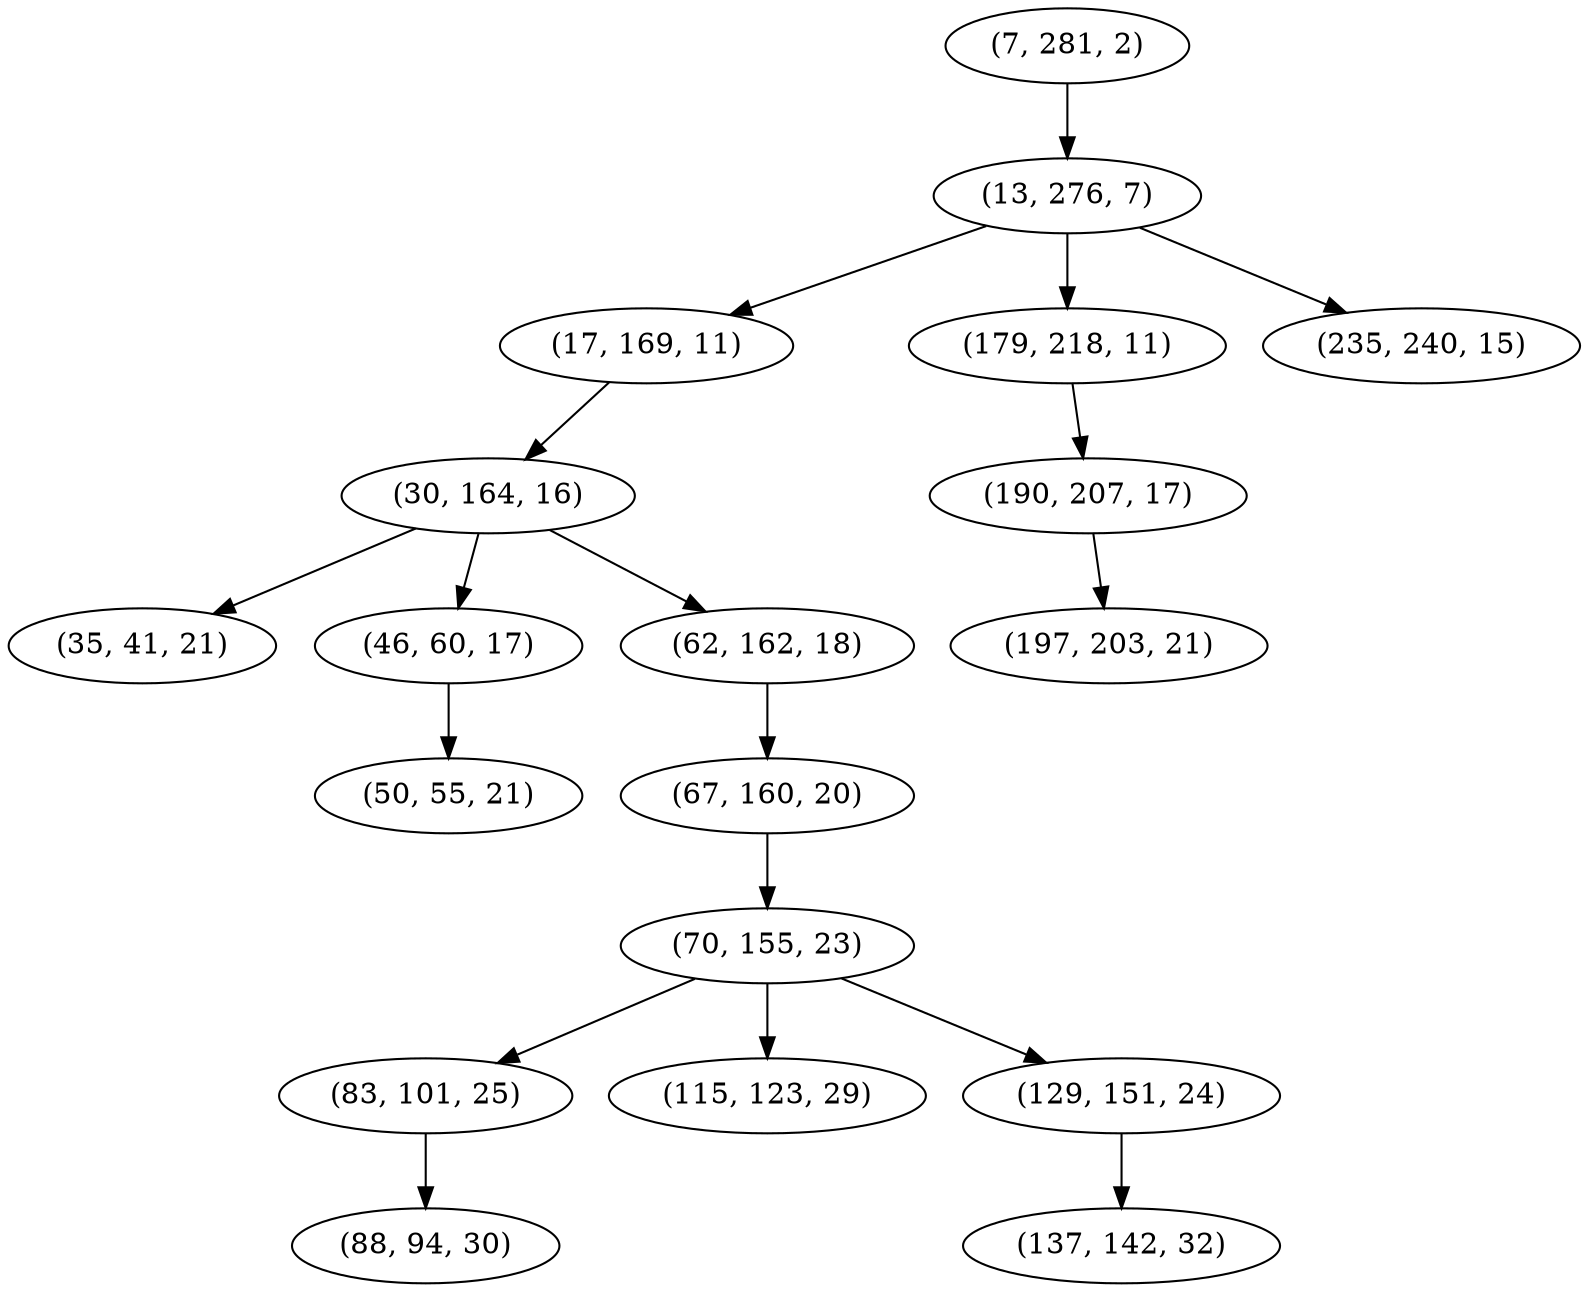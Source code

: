 digraph tree {
    "(7, 281, 2)";
    "(13, 276, 7)";
    "(17, 169, 11)";
    "(30, 164, 16)";
    "(35, 41, 21)";
    "(46, 60, 17)";
    "(50, 55, 21)";
    "(62, 162, 18)";
    "(67, 160, 20)";
    "(70, 155, 23)";
    "(83, 101, 25)";
    "(88, 94, 30)";
    "(115, 123, 29)";
    "(129, 151, 24)";
    "(137, 142, 32)";
    "(179, 218, 11)";
    "(190, 207, 17)";
    "(197, 203, 21)";
    "(235, 240, 15)";
    "(7, 281, 2)" -> "(13, 276, 7)";
    "(13, 276, 7)" -> "(17, 169, 11)";
    "(13, 276, 7)" -> "(179, 218, 11)";
    "(13, 276, 7)" -> "(235, 240, 15)";
    "(17, 169, 11)" -> "(30, 164, 16)";
    "(30, 164, 16)" -> "(35, 41, 21)";
    "(30, 164, 16)" -> "(46, 60, 17)";
    "(30, 164, 16)" -> "(62, 162, 18)";
    "(46, 60, 17)" -> "(50, 55, 21)";
    "(62, 162, 18)" -> "(67, 160, 20)";
    "(67, 160, 20)" -> "(70, 155, 23)";
    "(70, 155, 23)" -> "(83, 101, 25)";
    "(70, 155, 23)" -> "(115, 123, 29)";
    "(70, 155, 23)" -> "(129, 151, 24)";
    "(83, 101, 25)" -> "(88, 94, 30)";
    "(129, 151, 24)" -> "(137, 142, 32)";
    "(179, 218, 11)" -> "(190, 207, 17)";
    "(190, 207, 17)" -> "(197, 203, 21)";
}
